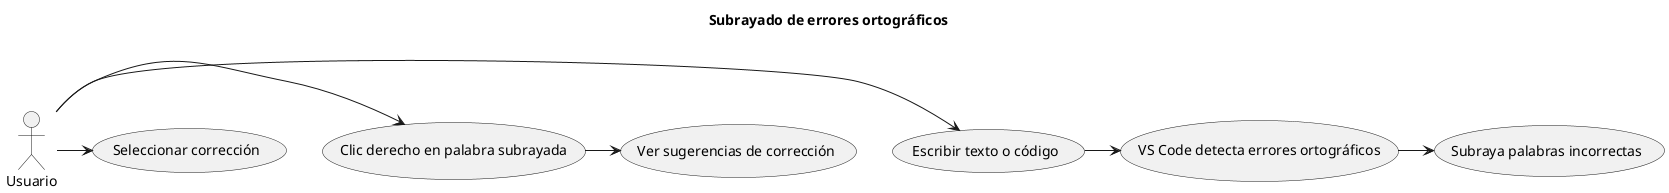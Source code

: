 @startuml
title Subrayado de errores ortográficos
:Usuario: -> (Escribir texto o código)
(Escribir texto o código) -> (VS Code detecta errores ortográficos)
(VS Code detecta errores ortográficos) -> (Subraya palabras incorrectas)
:Usuario: -> (Clic derecho en palabra subrayada)
(Clic derecho en palabra subrayada) -> (Ver sugerencias de corrección)
:Usuario: -> (Seleccionar corrección)
@enduml